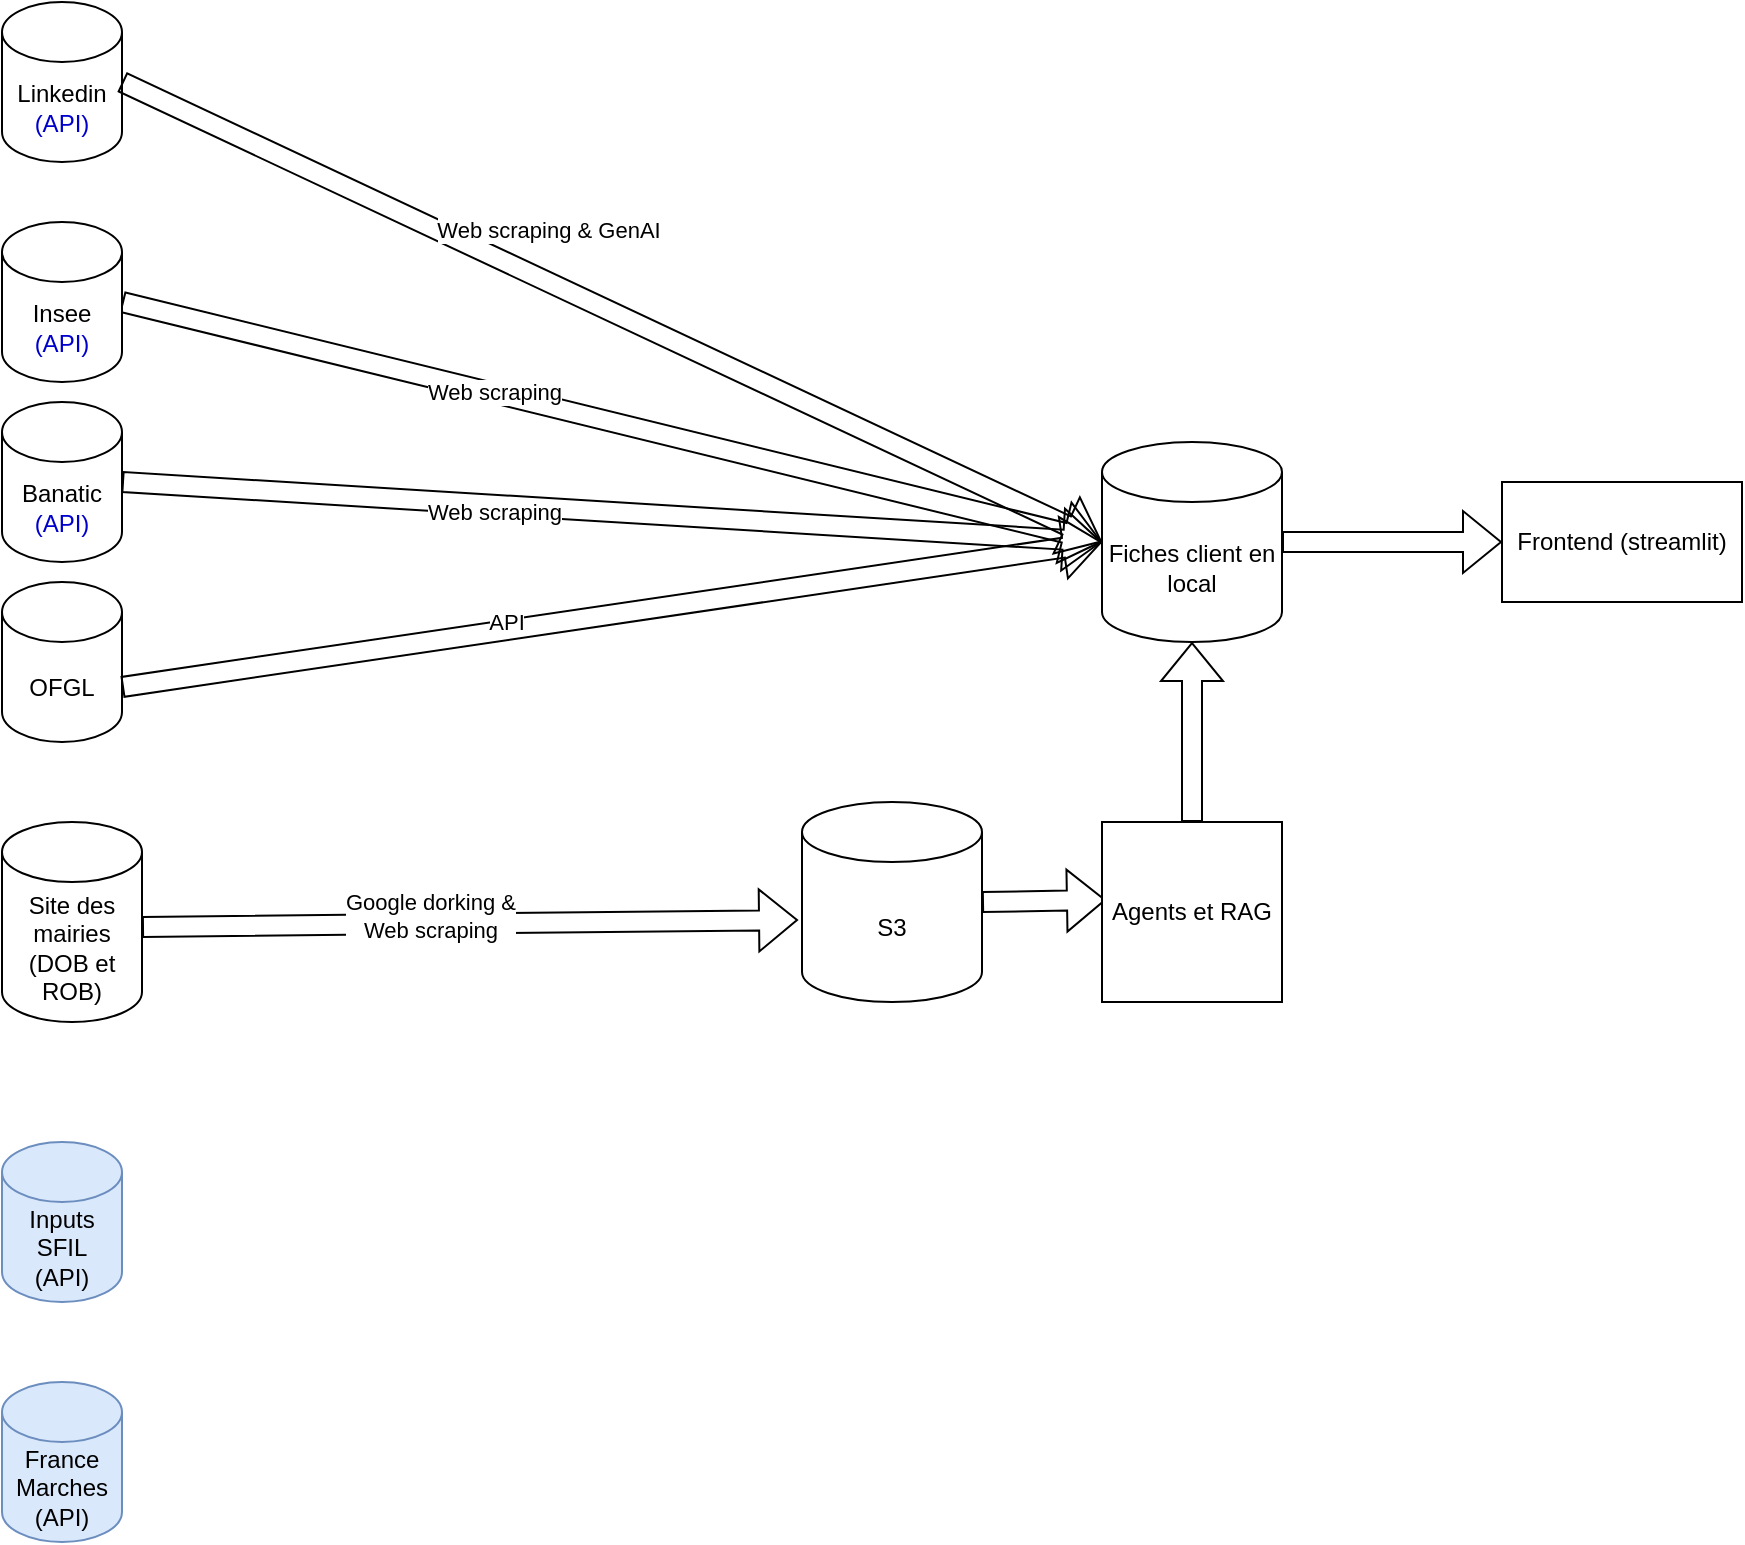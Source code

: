 <mxfile version="26.1.1">
  <diagram name="Page-1" id="bvPBSzS-I180N1wVtlMe">
    <mxGraphModel dx="1602" dy="795" grid="1" gridSize="10" guides="1" tooltips="1" connect="1" arrows="1" fold="1" page="1" pageScale="1" pageWidth="827" pageHeight="1169" math="0" shadow="0">
      <root>
        <mxCell id="0" />
        <mxCell id="1" parent="0" />
        <mxCell id="tnOevVP8kK06ffzw8B7S-18" value="" style="shape=flexArrow;endArrow=classic;html=1;rounded=0;exitX=1;exitY=0.5;exitDx=0;exitDy=0;exitPerimeter=0;entryX=0;entryY=0.5;entryDx=0;entryDy=0;entryPerimeter=0;" parent="1" source="tnOevVP8kK06ffzw8B7S-8" target="tnOevVP8kK06ffzw8B7S-13" edge="1">
          <mxGeometry width="50" height="50" relative="1" as="geometry">
            <mxPoint x="120" y="720" as="sourcePoint" />
            <mxPoint x="370" y="420" as="targetPoint" />
          </mxGeometry>
        </mxCell>
        <mxCell id="tnOevVP8kK06ffzw8B7S-19" value="Web scraping" style="edgeLabel;html=1;align=center;verticalAlign=middle;resizable=0;points=[];" parent="tnOevVP8kK06ffzw8B7S-18" vertex="1" connectable="0">
          <mxGeometry x="-0.124" y="4" relative="1" as="geometry">
            <mxPoint x="-29" y="6" as="offset" />
          </mxGeometry>
        </mxCell>
        <mxCell id="tnOevVP8kK06ffzw8B7S-23" value="" style="shape=flexArrow;endArrow=classic;html=1;rounded=0;exitX=1;exitY=0.5;exitDx=0;exitDy=0;exitPerimeter=0;entryX=0;entryY=0.5;entryDx=0;entryDy=0;entryPerimeter=0;" parent="1" source="tnOevVP8kK06ffzw8B7S-6" target="tnOevVP8kK06ffzw8B7S-13" edge="1">
          <mxGeometry width="50" height="50" relative="1" as="geometry">
            <mxPoint x="120" y="810" as="sourcePoint" />
            <mxPoint x="370" y="678" as="targetPoint" />
          </mxGeometry>
        </mxCell>
        <mxCell id="tnOevVP8kK06ffzw8B7S-24" value="Web scraping" style="edgeLabel;html=1;align=center;verticalAlign=middle;resizable=0;points=[];" parent="tnOevVP8kK06ffzw8B7S-23" vertex="1" connectable="0">
          <mxGeometry x="-0.124" y="4" relative="1" as="geometry">
            <mxPoint x="-30" y="-4" as="offset" />
          </mxGeometry>
        </mxCell>
        <mxCell id="tnOevVP8kK06ffzw8B7S-3" value="&lt;div&gt;Linkedin&lt;/div&gt;&lt;span style=&quot;color: rgb(0, 127, 255);&quot;&gt;&lt;span style=&quot;color: rgb(0, 0, 204);&quot;&gt;(API)&lt;/span&gt;&lt;/span&gt;" style="shape=cylinder3;whiteSpace=wrap;html=1;boundedLbl=1;backgroundOutline=1;size=15;" parent="1" vertex="1">
          <mxGeometry x="50" y="110" width="60" height="80" as="geometry" />
        </mxCell>
        <mxCell id="tnOevVP8kK06ffzw8B7S-5" value="OFGL" style="shape=cylinder3;whiteSpace=wrap;html=1;boundedLbl=1;backgroundOutline=1;size=15;" parent="1" vertex="1">
          <mxGeometry x="50" y="400" width="60" height="80" as="geometry" />
        </mxCell>
        <mxCell id="tnOevVP8kK06ffzw8B7S-6" value="&lt;div&gt;Insee&lt;/div&gt;&lt;div&gt;&lt;span style=&quot;color: rgb(0, 127, 255);&quot;&gt;&lt;span style=&quot;color: rgb(0, 0, 204);&quot;&gt;(API)&lt;/span&gt;&lt;/span&gt;&lt;/div&gt;" style="shape=cylinder3;whiteSpace=wrap;html=1;boundedLbl=1;backgroundOutline=1;size=15;" parent="1" vertex="1">
          <mxGeometry x="50" y="220" width="60" height="80" as="geometry" />
        </mxCell>
        <mxCell id="tnOevVP8kK06ffzw8B7S-8" value="&lt;div&gt;Banatic&lt;/div&gt;&lt;div&gt;&lt;span style=&quot;color: rgb(0, 127, 255);&quot;&gt;&lt;span style=&quot;color: rgb(0, 0, 204);&quot;&gt;(API)&lt;/span&gt;&lt;/span&gt;&lt;/div&gt;" style="shape=cylinder3;whiteSpace=wrap;html=1;boundedLbl=1;backgroundOutline=1;size=15;" parent="1" vertex="1">
          <mxGeometry x="50" y="310" width="60" height="80" as="geometry" />
        </mxCell>
        <mxCell id="tnOevVP8kK06ffzw8B7S-7" value="&lt;div&gt;Site des mairies (DOB et ROB)&lt;/div&gt;" style="shape=cylinder3;whiteSpace=wrap;html=1;boundedLbl=1;backgroundOutline=1;size=15;" parent="1" vertex="1">
          <mxGeometry x="50" y="520" width="70" height="100" as="geometry" />
        </mxCell>
        <mxCell id="tnOevVP8kK06ffzw8B7S-11" value="S3" style="shape=cylinder3;whiteSpace=wrap;html=1;boundedLbl=1;backgroundOutline=1;size=15;" parent="1" vertex="1">
          <mxGeometry x="450" y="510" width="90" height="100" as="geometry" />
        </mxCell>
        <mxCell id="tnOevVP8kK06ffzw8B7S-13" value="Fiches client en local" style="shape=cylinder3;whiteSpace=wrap;html=1;boundedLbl=1;backgroundOutline=1;size=15;" parent="1" vertex="1">
          <mxGeometry x="600" y="330" width="90" height="100" as="geometry" />
        </mxCell>
        <mxCell id="tnOevVP8kK06ffzw8B7S-16" value="" style="shape=flexArrow;endArrow=classic;html=1;rounded=0;exitX=1;exitY=0;exitDx=0;exitDy=52.5;exitPerimeter=0;entryX=-0.022;entryY=0.59;entryDx=0;entryDy=0;entryPerimeter=0;" parent="1" source="tnOevVP8kK06ffzw8B7S-7" target="tnOevVP8kK06ffzw8B7S-11" edge="1">
          <mxGeometry width="50" height="50" relative="1" as="geometry">
            <mxPoint x="110" y="550" as="sourcePoint" />
            <mxPoint x="450" y="540" as="targetPoint" />
          </mxGeometry>
        </mxCell>
        <mxCell id="tnOevVP8kK06ffzw8B7S-17" value="Google dorking &amp;amp;&lt;div&gt;Web scraping&lt;/div&gt;" style="edgeLabel;html=1;align=center;verticalAlign=middle;resizable=0;points=[];" parent="tnOevVP8kK06ffzw8B7S-16" vertex="1" connectable="0">
          <mxGeometry x="-0.124" y="4" relative="1" as="geometry">
            <mxPoint as="offset" />
          </mxGeometry>
        </mxCell>
        <mxCell id="tnOevVP8kK06ffzw8B7S-27" value="" style="shape=flexArrow;endArrow=classic;html=1;rounded=0;exitX=1;exitY=0.5;exitDx=0;exitDy=0;exitPerimeter=0;entryX=0;entryY=0.5;entryDx=0;entryDy=0;entryPerimeter=0;" parent="1" source="tnOevVP8kK06ffzw8B7S-3" target="tnOevVP8kK06ffzw8B7S-13" edge="1">
          <mxGeometry width="50" height="50" relative="1" as="geometry">
            <mxPoint x="170" y="240" as="sourcePoint" />
            <mxPoint x="420" y="230" as="targetPoint" />
          </mxGeometry>
        </mxCell>
        <mxCell id="tnOevVP8kK06ffzw8B7S-28" value="Web scraping &amp;amp; GenAI" style="edgeLabel;html=1;align=center;verticalAlign=middle;resizable=0;points=[];" parent="tnOevVP8kK06ffzw8B7S-27" vertex="1" connectable="0">
          <mxGeometry x="-0.124" y="4" relative="1" as="geometry">
            <mxPoint x="-3" y="-23" as="offset" />
          </mxGeometry>
        </mxCell>
        <mxCell id="tnOevVP8kK06ffzw8B7S-31" value="" style="shape=flexArrow;endArrow=classic;html=1;rounded=0;exitX=1;exitY=0;exitDx=0;exitDy=52.5;exitPerimeter=0;" parent="1" source="tnOevVP8kK06ffzw8B7S-5" edge="1">
          <mxGeometry width="50" height="50" relative="1" as="geometry">
            <mxPoint x="170" y="410" as="sourcePoint" />
            <mxPoint x="600" y="380" as="targetPoint" />
          </mxGeometry>
        </mxCell>
        <mxCell id="tnOevVP8kK06ffzw8B7S-32" value="API" style="edgeLabel;html=1;align=center;verticalAlign=middle;resizable=0;points=[];" parent="tnOevVP8kK06ffzw8B7S-31" vertex="1" connectable="0">
          <mxGeometry x="-0.124" y="4" relative="1" as="geometry">
            <mxPoint x="-22" y="3" as="offset" />
          </mxGeometry>
        </mxCell>
        <mxCell id="tnOevVP8kK06ffzw8B7S-33" value="" style="shape=flexArrow;endArrow=classic;html=1;rounded=0;exitX=1;exitY=0.5;exitDx=0;exitDy=0;exitPerimeter=0;entryX=0.022;entryY=0.433;entryDx=0;entryDy=0;entryPerimeter=0;" parent="1" source="tnOevVP8kK06ffzw8B7S-11" target="tnOevVP8kK06ffzw8B7S-35" edge="1">
          <mxGeometry width="50" height="50" relative="1" as="geometry">
            <mxPoint x="460" y="529.5" as="sourcePoint" />
            <mxPoint x="680" y="520" as="targetPoint" />
          </mxGeometry>
        </mxCell>
        <mxCell id="tnOevVP8kK06ffzw8B7S-35" value="Agents et RAG" style="whiteSpace=wrap;html=1;aspect=fixed;" parent="1" vertex="1">
          <mxGeometry x="600" y="520" width="90" height="90" as="geometry" />
        </mxCell>
        <mxCell id="tnOevVP8kK06ffzw8B7S-37" value="Frontend (streamlit)" style="rounded=0;whiteSpace=wrap;html=1;" parent="1" vertex="1">
          <mxGeometry x="800" y="350" width="120" height="60" as="geometry" />
        </mxCell>
        <mxCell id="tnOevVP8kK06ffzw8B7S-38" value="" style="shape=flexArrow;endArrow=classic;html=1;rounded=0;exitX=1;exitY=0.5;exitDx=0;exitDy=0;entryX=0;entryY=0.5;entryDx=0;entryDy=0;exitPerimeter=0;" parent="1" source="tnOevVP8kK06ffzw8B7S-13" target="tnOevVP8kK06ffzw8B7S-37" edge="1">
          <mxGeometry width="50" height="50" relative="1" as="geometry">
            <mxPoint x="655" y="490" as="sourcePoint" />
            <mxPoint x="655" y="440" as="targetPoint" />
          </mxGeometry>
        </mxCell>
        <mxCell id="tnOevVP8kK06ffzw8B7S-55" value="&lt;div&gt;Inputs SFIL&lt;/div&gt;&lt;div&gt;(API)&lt;/div&gt;" style="shape=cylinder3;whiteSpace=wrap;html=1;boundedLbl=1;backgroundOutline=1;size=15;fillColor=#dae8fc;strokeColor=#6c8ebf;" parent="1" vertex="1">
          <mxGeometry x="50" y="680" width="60" height="80" as="geometry" />
        </mxCell>
        <mxCell id="sa8_6igTQwt5S1ZCZlk3-1" value="" style="shape=flexArrow;endArrow=classic;html=1;rounded=0;entryX=0.5;entryY=1;entryDx=0;entryDy=0;entryPerimeter=0;exitX=0.5;exitY=0;exitDx=0;exitDy=0;" parent="1" source="tnOevVP8kK06ffzw8B7S-35" target="tnOevVP8kK06ffzw8B7S-13" edge="1">
          <mxGeometry width="50" height="50" relative="1" as="geometry">
            <mxPoint x="640" y="500" as="sourcePoint" />
            <mxPoint x="690" y="450" as="targetPoint" />
          </mxGeometry>
        </mxCell>
        <mxCell id="aVtLV52ZhwdJQR3-G4ui-1" value="&lt;div&gt;France Marches&lt;/div&gt;&lt;div&gt;(API)&lt;/div&gt;" style="shape=cylinder3;whiteSpace=wrap;html=1;boundedLbl=1;backgroundOutline=1;size=15;fillColor=#dae8fc;strokeColor=#6c8ebf;" vertex="1" parent="1">
          <mxGeometry x="50" y="800" width="60" height="80" as="geometry" />
        </mxCell>
      </root>
    </mxGraphModel>
  </diagram>
</mxfile>

